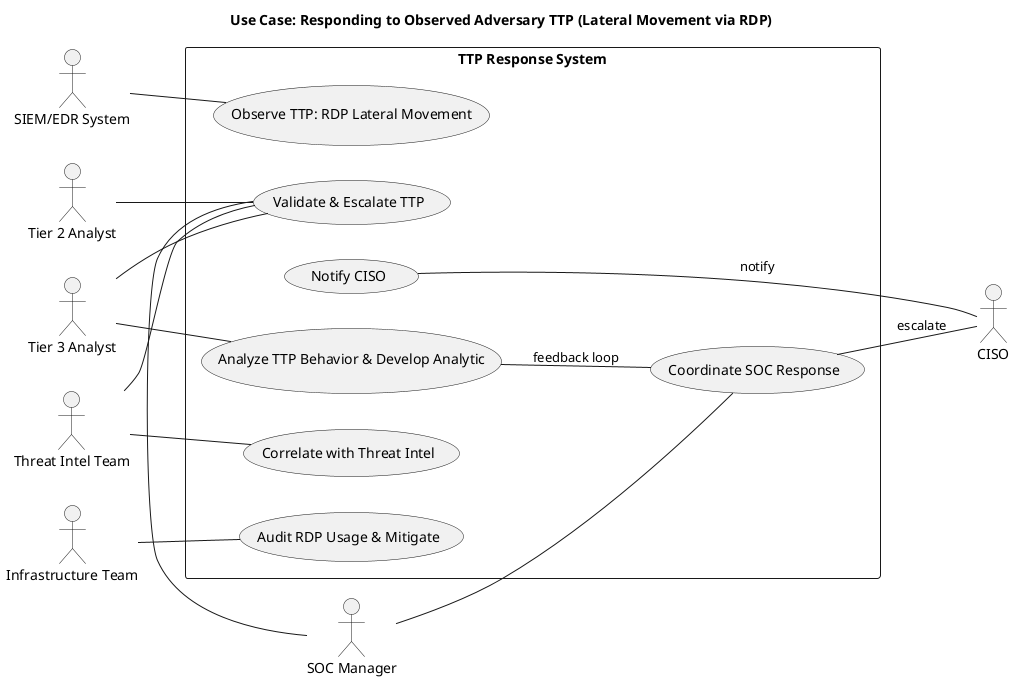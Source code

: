 
' Realistic Scenario: Observed TTP – Lateral Movement via RDP
' Context:
' A Tier 2 analyst detects suspicious behavior indicating use of T1021.001 – Remote Services: Remote Desktop Protocol (RDP) from MITRE ATT&CK, attempting to move laterally from a compromised internal host.
' Notification Flow:
' 	+ Tier 2 escalates the TTP to Tier 3 for deeper behavior modeling.
' 	+ Threat Intel team is notified to validate with known IOCs or threat actor profiles.
' 	+ SOC Manager is alerted to evaluate containment urgency.
' 	+ Infrastructure Team is notified to audit and harden RDP usage across the network.
' 	+ CISO is briefed if APT-level attribution is suspected.

@startuml
	title Use Case: Responding to Observed Adversary TTP (Lateral Movement via RDP)
	left to right direction
	
	actor "SIEM/EDR System" as SIEM
	actor "Tier 2 Analyst" as T2
	actor "Tier 3 Analyst" as T3
	actor "Threat Intel Team" as TI
	actor "SOC Manager" as SOC
	actor "Infrastructure Team" as Infra
	actor "CISO" as CISO
	
	rectangle "TTP Response System" {
	    usecase "Observe TTP: RDP Lateral Movement" as UC1
	    usecase "Validate & Escalate TTP" as UC2
	    usecase "Analyze TTP Behavior & Develop Analytic" as UC3
	    usecase "Correlate with Threat Intel" as UC4
	    usecase "Coordinate SOC Response" as UC5
	    usecase "Notify CISO" as UC6
	    usecase "Audit RDP Usage & Mitigate" as UC7
	}
	
	SIEM -- UC1
	T2 -- UC2
	UC2 -- T3
	UC2 -- TI
	UC2 -- SOC
	
	T3 -- UC3
	TI -- UC4
	SOC -- UC5
	UC5 -- CISO : escalate
	UC6 -- CISO: notify
	Infra -- UC7
	UC3 -- UC5 : feedback loop

@enduml
